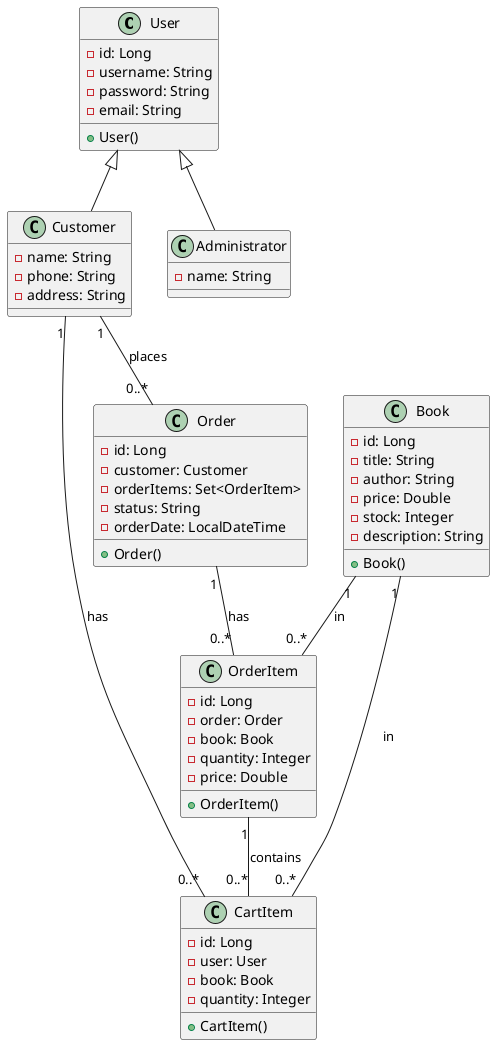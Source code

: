 @startuml

class User {
    -id: Long
    -username: String
    -password: String
    -email: String
    +User()
}

class Customer {
    -name: String
    -phone: String
    -address: String
}

class Administrator {
    - name: String
}

class Book {
    -id: Long
    -title: String
    -author: String
    -price: Double
    -stock: Integer
    -description: String
    +Book()
}

class Order {
    -id: Long
    -customer: Customer
    -orderItems: Set<OrderItem>
    -status: String
    -orderDate: LocalDateTime
    +Order()
}

class OrderItem {
    -id: Long
    -order: Order
    -book: Book
    -quantity: Integer
    -price: Double
    +OrderItem()
}

class CartItem {
    -id: Long
    -user: User
    -book: Book
    -quantity: Integer
    +CartItem()
}

User <|-- Customer
User <|-- Administrator

OrderItem "1" -- "0..*" CartItem : contains
Order "1" -- "0..*" OrderItem : has
Customer "1" -- "0..*" Order : places
Customer "1" -- "0..*" CartItem : has
Book "1" -- "0..*" OrderItem : in
Book "1" -- "0..*" CartItem : in

@enduml
